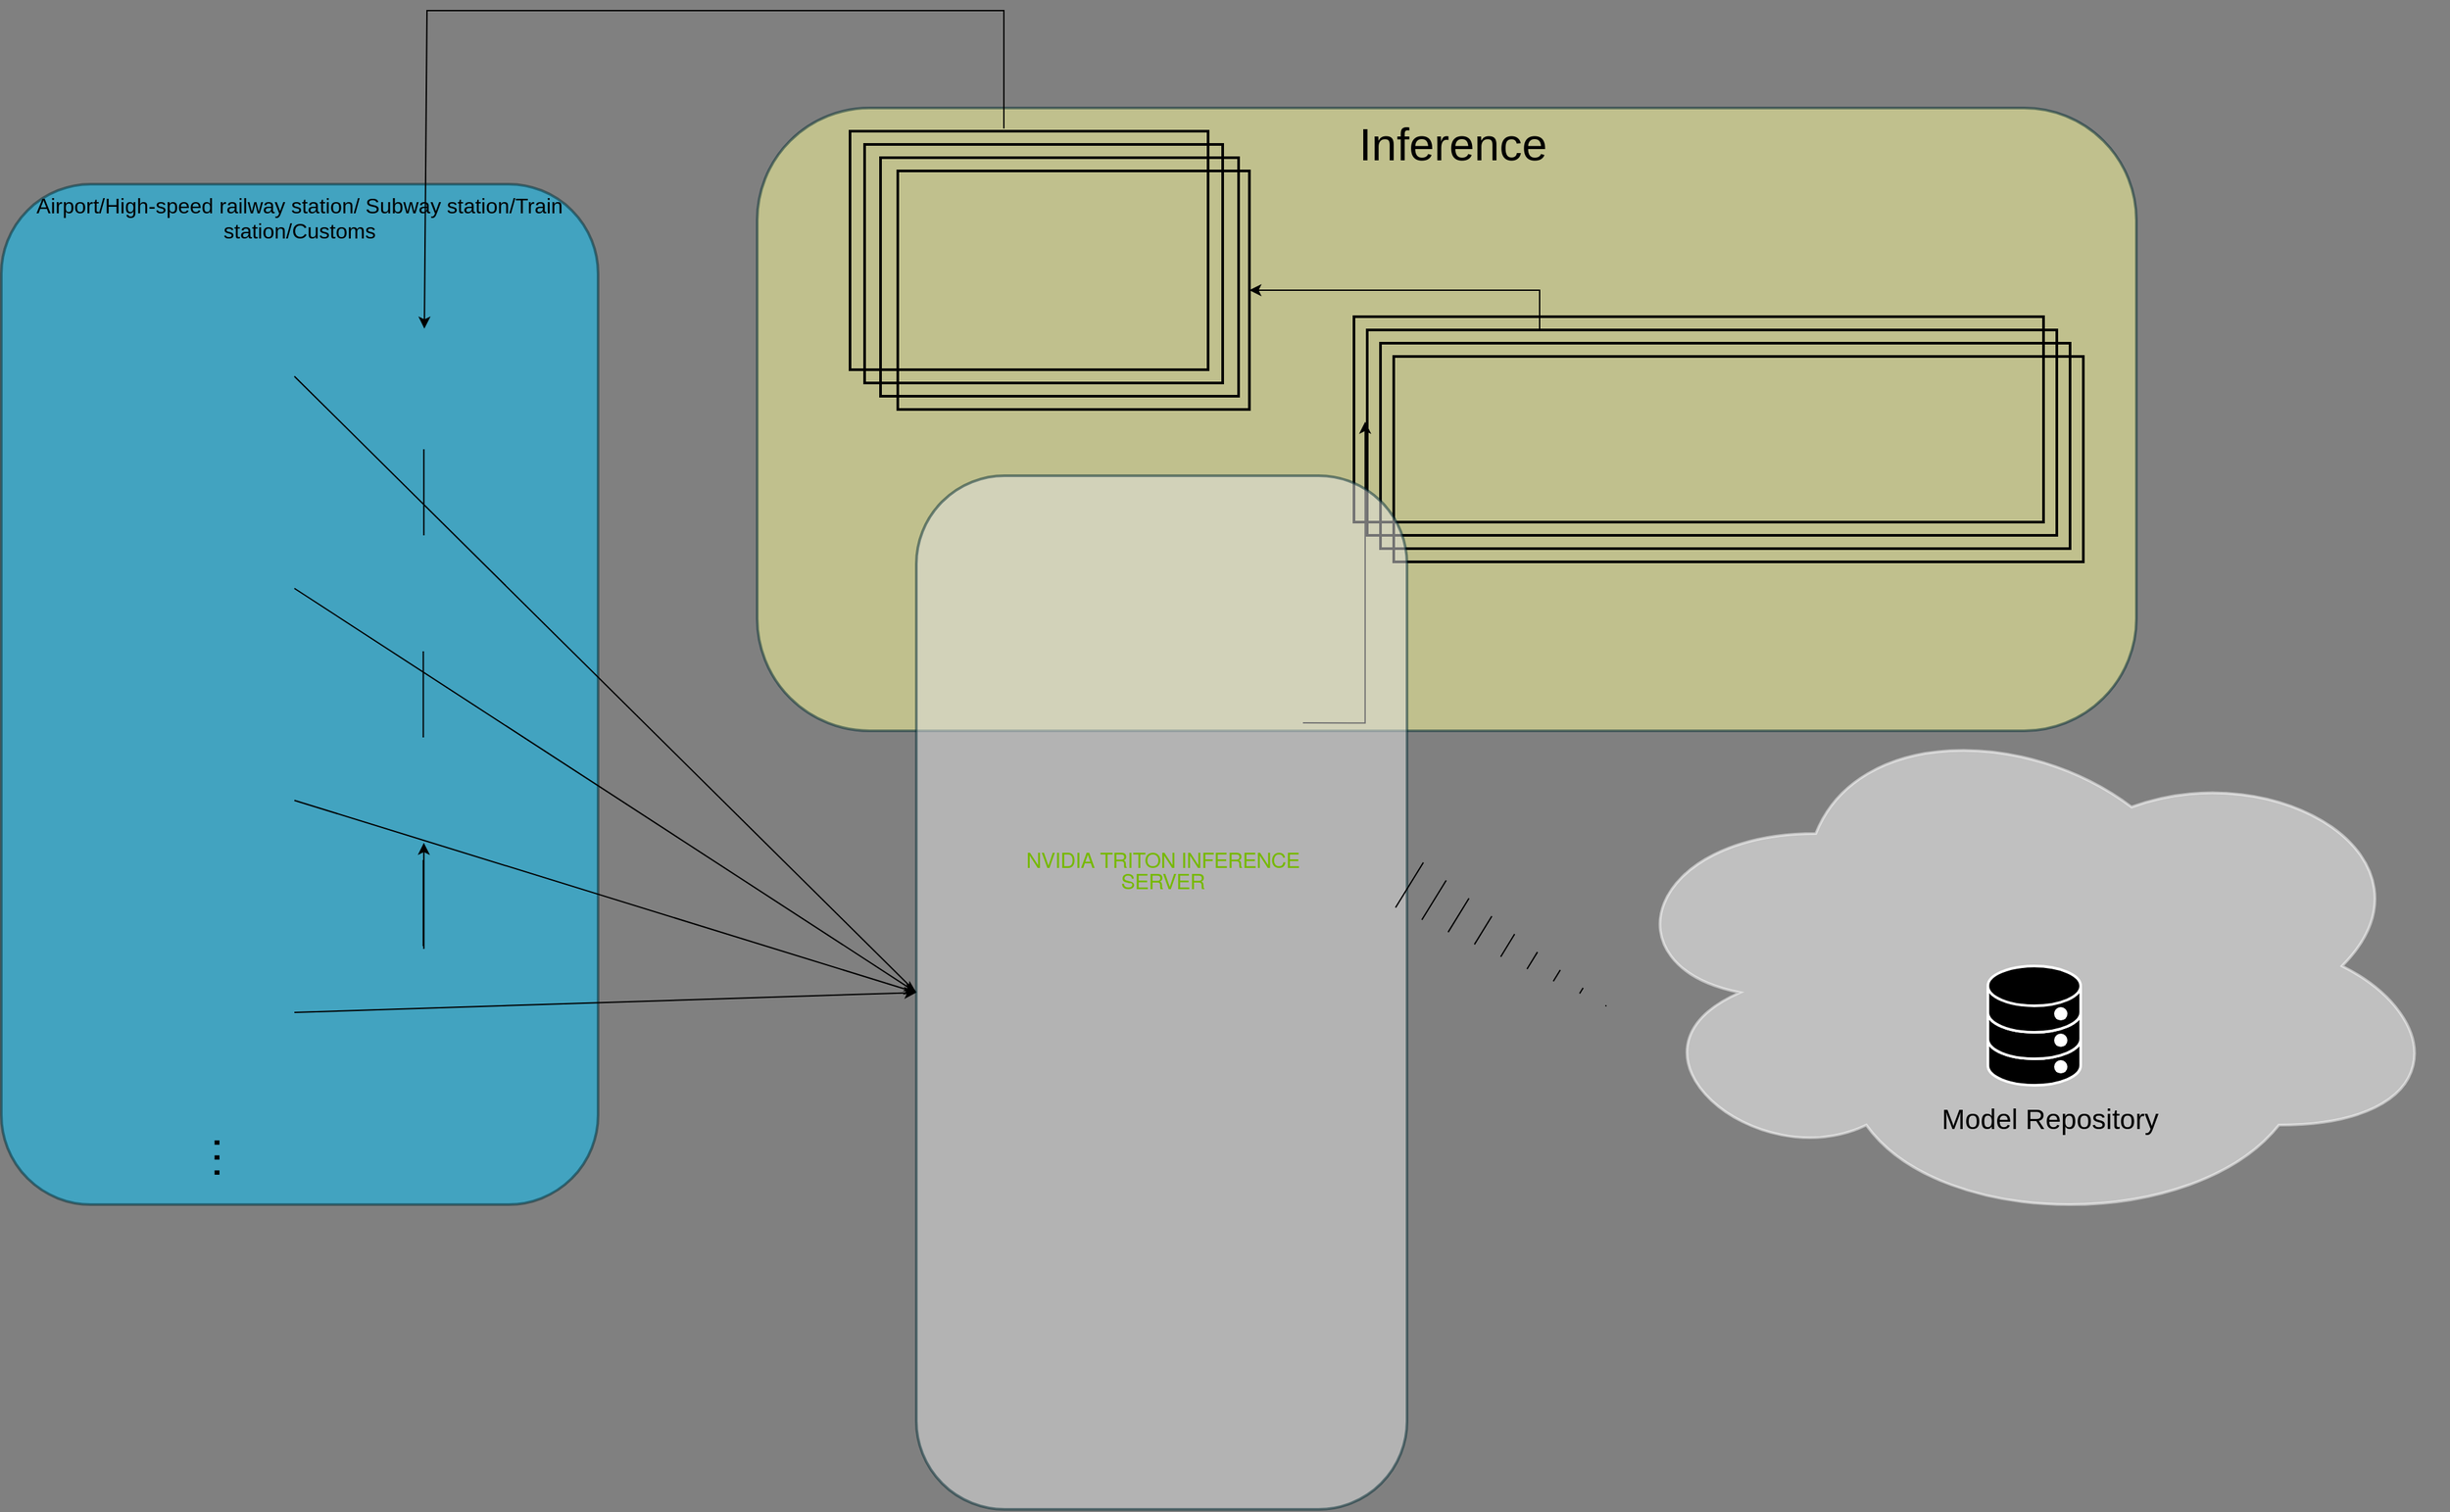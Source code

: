 <mxfile version="17.4.0" type="github">
  <diagram id="1DsjOCc9WdNF4IgYtuMM" name="第 1 页">
    <mxGraphModel dx="2866" dy="486" grid="1" gridSize="10" guides="1" tooltips="1" connect="1" arrows="1" fold="1" page="1" pageScale="1" pageWidth="1920" pageHeight="1200" background="#808080" math="0" shadow="0">
      <root>
        <mxCell id="0" />
        <mxCell id="1" parent="0" />
        <mxCell id="InRAxy0Bm6hg3mGzkT5f-85" value="" style="ellipse;shape=cloud;whiteSpace=wrap;html=1;rounded=1;glass=0;labelBackgroundColor=none;labelBorderColor=none;sketch=0;fontSize=21;fontColor=#000000;strokeColor=#FFFFFF;strokeWidth=2;fillColor=default;opacity=50;" vertex="1" parent="1">
          <mxGeometry x="1139.5" y="560" width="635" height="400" as="geometry" />
        </mxCell>
        <mxCell id="InRAxy0Bm6hg3mGzkT5f-30" value="&lt;span style=&quot;white-space: pre&quot;&gt;	&lt;/span&gt;Inference" style="whiteSpace=wrap;html=1;rounded=1;glass=0;labelBackgroundColor=none;fontSize=34;strokeColor=#012B33;strokeWidth=2;fillColor=#FFFF99;opacity=50;arcSize=18;verticalAlign=top;horizontal=1;" vertex="1" parent="1">
          <mxGeometry x="500" y="112.5" width="1040" height="470" as="geometry" />
        </mxCell>
        <mxCell id="InRAxy0Bm6hg3mGzkT5f-34" value="" style="shape=image;verticalLabelPosition=bottom;labelBackgroundColor=default;verticalAlign=top;aspect=fixed;imageAspect=0;image=https://github.com/OPIXray-author/OPIXray/raw/master/images/framework-o.png;imageBackground=none;sketch=0;container=0;labelBorderColor=none;imageBorder=default;strokeWidth=2;" vertex="1" parent="1">
          <mxGeometry x="980" y="300" width="520" height="155" as="geometry" />
        </mxCell>
        <mxCell id="InRAxy0Bm6hg3mGzkT5f-20" value="Airport/High-speed railway station/ Subway station/Train station/Customs" style="whiteSpace=wrap;html=1;labelBackgroundColor=none;fontSize=16;opacity=50;rounded=1;fillColor=#05C5FF;strokeColor=#012B33;glass=0;strokeWidth=2;align=center;verticalAlign=top;" vertex="1" parent="1">
          <mxGeometry x="-70" y="170" width="450" height="770" as="geometry" />
        </mxCell>
        <mxCell id="InRAxy0Bm6hg3mGzkT5f-1" value="" style="shape=image;verticalLabelPosition=bottom;labelBackgroundColor=default;verticalAlign=top;aspect=fixed;imageAspect=0;image=https://png.pngtree.com/png-vector/20220118/ourlarge/pngtree-cartoon-hand-drawn-2-5d-security-check-machine-vector-design-elements-png-image_4201584.png;" vertex="1" parent="1">
          <mxGeometry x="1" y="240" width="150" height="150" as="geometry" />
        </mxCell>
        <mxCell id="InRAxy0Bm6hg3mGzkT5f-4" value="" style="shape=image;verticalLabelPosition=bottom;labelBackgroundColor=default;verticalAlign=top;aspect=fixed;imageAspect=0;image=https://github.com/OPIXray-author/OPIXray/raw/master/images/samples.png;imageBorder=default;strokeWidth=2;" vertex="1" parent="1">
          <mxGeometry x="606" y="160" width="265.15" height="180" as="geometry" />
        </mxCell>
        <mxCell id="InRAxy0Bm6hg3mGzkT5f-8" style="edgeStyle=orthogonalEdgeStyle;rounded=0;orthogonalLoop=1;jettySize=auto;html=1;exitX=0.25;exitY=0;exitDx=0;exitDy=0;entryX=1;entryY=0.5;entryDx=0;entryDy=0;" edge="1" parent="1" source="InRAxy0Bm6hg3mGzkT5f-5" target="InRAxy0Bm6hg3mGzkT5f-4">
          <mxGeometry relative="1" as="geometry">
            <mxPoint x="1080" y="190" as="targetPoint" />
          </mxGeometry>
        </mxCell>
        <mxCell id="InRAxy0Bm6hg3mGzkT5f-32" value="" style="shape=image;verticalLabelPosition=bottom;labelBackgroundColor=default;verticalAlign=top;aspect=fixed;imageAspect=0;image=https://github.com/OPIXray-author/OPIXray/raw/master/images/framework-o.png;imageBackground=none;sketch=0;container=0;labelBorderColor=none;imageBorder=default;strokeWidth=2;" vertex="1" parent="1">
          <mxGeometry x="970" y="290" width="520" height="155" as="geometry" />
        </mxCell>
        <mxCell id="InRAxy0Bm6hg3mGzkT5f-5" value="" style="shape=image;verticalLabelPosition=bottom;labelBackgroundColor=default;verticalAlign=top;aspect=fixed;imageAspect=0;image=https://github.com/OPIXray-author/OPIXray/raw/master/images/framework-o.png;imageBorder=default;strokeWidth=2;" vertex="1" parent="1">
          <mxGeometry x="960" y="280" width="520" height="155" as="geometry" />
        </mxCell>
        <mxCell id="InRAxy0Bm6hg3mGzkT5f-29" style="edgeStyle=orthogonalEdgeStyle;rounded=0;orthogonalLoop=1;jettySize=auto;html=1;fontSize=34;fontColor=#49BA07;exitX=1;exitY=0.25;exitDx=0;exitDy=0;entryX=-0.003;entryY=0.447;entryDx=0;entryDy=0;entryPerimeter=0;" edge="1" parent="1" source="InRAxy0Bm6hg3mGzkT5f-10" target="InRAxy0Bm6hg3mGzkT5f-5">
          <mxGeometry relative="1" as="geometry">
            <mxPoint x="770" y="320" as="targetPoint" />
          </mxGeometry>
        </mxCell>
        <mxCell id="InRAxy0Bm6hg3mGzkT5f-18" value="" style="shape=image;verticalLabelPosition=bottom;labelBackgroundColor=default;verticalAlign=top;aspect=fixed;imageAspect=0;image=https://png.pngtree.com/png-vector/20220118/ourlarge/pngtree-cartoon-hand-drawn-2-5d-security-check-machine-vector-design-elements-png-image_4201584.png;" vertex="1" parent="1">
          <mxGeometry x="1" y="400" width="150" height="150" as="geometry" />
        </mxCell>
        <UserObject label="" link="https://media-cdn.seeedstudio.com/media/catalog/product/cache/9d0ce51a71ce6a79dfa2a98d65a0f0bd/0/3/03_16_2.png" id="InRAxy0Bm6hg3mGzkT5f-19">
          <mxCell style="endArrow=classic;html=1;rounded=0;exitX=1;exitY=0.5;exitDx=0;exitDy=0;entryX=0;entryY=0.5;entryDx=0;entryDy=0;" edge="1" parent="1" source="InRAxy0Bm6hg3mGzkT5f-18" target="InRAxy0Bm6hg3mGzkT5f-27">
            <mxGeometry x="1" y="161" width="50" height="50" relative="1" as="geometry">
              <mxPoint x="280" y="480" as="sourcePoint" />
              <mxPoint x="370" y="530" as="targetPoint" />
              <mxPoint x="32" y="39" as="offset" />
            </mxGeometry>
          </mxCell>
        </UserObject>
        <mxCell id="InRAxy0Bm6hg3mGzkT5f-21" value="" style="shape=image;verticalLabelPosition=bottom;labelBackgroundColor=default;verticalAlign=top;aspect=fixed;imageAspect=0;image=https://png.pngtree.com/png-vector/20220118/ourlarge/pngtree-cartoon-hand-drawn-2-5d-security-check-machine-vector-design-elements-png-image_4201584.png;" vertex="1" parent="1">
          <mxGeometry x="1" y="560" width="150" height="150" as="geometry" />
        </mxCell>
        <UserObject label="" link="https://media-cdn.seeedstudio.com/media/catalog/product/cache/9d0ce51a71ce6a79dfa2a98d65a0f0bd/0/3/03_16_2.png" id="InRAxy0Bm6hg3mGzkT5f-22">
          <mxCell style="endArrow=classic;html=1;rounded=0;exitX=1;exitY=0.5;exitDx=0;exitDy=0;entryX=0;entryY=0.5;entryDx=0;entryDy=0;" edge="1" parent="1" source="InRAxy0Bm6hg3mGzkT5f-21" target="InRAxy0Bm6hg3mGzkT5f-27">
            <mxGeometry x="1" y="161" width="50" height="50" relative="1" as="geometry">
              <mxPoint x="280" y="640" as="sourcePoint" />
              <mxPoint x="480" y="793.5" as="targetPoint" />
              <mxPoint x="32" y="39" as="offset" />
            </mxGeometry>
          </mxCell>
        </UserObject>
        <mxCell id="InRAxy0Bm6hg3mGzkT5f-23" value="···" style="text;html=1;resizable=0;autosize=1;align=center;verticalAlign=middle;points=[];fillColor=none;strokeColor=none;rounded=0;glass=0;labelBackgroundColor=none;fontSize=34;opacity=50;horizontal=0;" vertex="1" parent="1">
          <mxGeometry x="60" y="890" width="60" height="30" as="geometry" />
        </mxCell>
        <mxCell id="InRAxy0Bm6hg3mGzkT5f-24" value="" style="shape=image;verticalLabelPosition=bottom;labelBackgroundColor=default;verticalAlign=top;aspect=fixed;imageAspect=0;image=https://png.pngtree.com/png-vector/20220118/ourlarge/pngtree-cartoon-hand-drawn-2-5d-security-check-machine-vector-design-elements-png-image_4201584.png;" vertex="1" parent="1">
          <mxGeometry x="1" y="720" width="150" height="150" as="geometry" />
        </mxCell>
        <UserObject label="" link="https://media-cdn.seeedstudio.com/media/catalog/product/cache/9d0ce51a71ce6a79dfa2a98d65a0f0bd/0/3/03_16_2.png" id="InRAxy0Bm6hg3mGzkT5f-25">
          <mxCell style="endArrow=classic;html=1;rounded=0;exitX=1;exitY=0.5;exitDx=0;exitDy=0;entryX=0;entryY=0.5;entryDx=0;entryDy=0;" edge="1" parent="1" source="InRAxy0Bm6hg3mGzkT5f-24" target="InRAxy0Bm6hg3mGzkT5f-27">
            <mxGeometry x="1" y="161" width="50" height="50" relative="1" as="geometry">
              <mxPoint x="290" y="696.5" as="sourcePoint" />
              <mxPoint x="490" y="850" as="targetPoint" />
              <mxPoint x="32" y="39" as="offset" />
            </mxGeometry>
          </mxCell>
        </UserObject>
        <mxCell id="InRAxy0Bm6hg3mGzkT5f-28" value="" style="endArrow=none;html=1;rounded=0;exitX=1;exitY=0.5;exitDx=0;exitDy=0;entryX=0;entryY=0.5;entryDx=0;entryDy=0;" edge="1" parent="1" source="InRAxy0Bm6hg3mGzkT5f-1" target="InRAxy0Bm6hg3mGzkT5f-27">
          <mxGeometry x="1" y="161" width="50" height="50" relative="1" as="geometry">
            <mxPoint x="170" y="315" as="sourcePoint" />
            <mxPoint x="560" y="550" as="targetPoint" />
            <mxPoint x="32" y="39" as="offset" />
          </mxGeometry>
        </mxCell>
        <mxCell id="InRAxy0Bm6hg3mGzkT5f-7" value="" style="shape=image;verticalLabelPosition=bottom;labelBackgroundColor=default;verticalAlign=top;aspect=fixed;imageAspect=0;image=https://www.jjscan.com/wp-content/uploads/2021/07/Ai-detect.jpg;" vertex="1" parent="1">
          <mxGeometry x="184" y="280" width="135.26" height="90" as="geometry" />
        </mxCell>
        <UserObject label="" link="https://github.com/OPIXray-author/OPIXray" id="InRAxy0Bm6hg3mGzkT5f-31">
          <mxCell style="shape=image;verticalLabelPosition=bottom;labelBackgroundColor=default;verticalAlign=top;aspect=fixed;imageAspect=0;image=https://github.com/OPIXray-author/OPIXray/raw/master/images/framework-o.png;imageBackground=none;sketch=0;container=0;labelBorderColor=none;imageBorder=default;strokeWidth=2;" vertex="1" parent="1">
            <mxGeometry x="950" y="270" width="520" height="155" as="geometry" />
          </mxCell>
        </UserObject>
        <mxCell id="InRAxy0Bm6hg3mGzkT5f-33" value="" style="shape=image;verticalLabelPosition=bottom;labelBackgroundColor=default;verticalAlign=top;aspect=fixed;imageAspect=0;image=https://github.com/OPIXray-author/OPIXray/raw/master/images/samples.png;imageBorder=default;strokeWidth=2;" vertex="1" parent="1">
          <mxGeometry x="593" y="150" width="270" height="180" as="geometry" />
        </mxCell>
        <mxCell id="InRAxy0Bm6hg3mGzkT5f-35" value="" style="shape=image;verticalLabelPosition=bottom;labelBackgroundColor=default;verticalAlign=top;aspect=fixed;imageAspect=0;image=https://github.com/OPIXray-author/OPIXray/raw/master/images/samples.png;imageBorder=default;strokeWidth=2;" vertex="1" parent="1">
          <mxGeometry x="581" y="140" width="270" height="180" as="geometry" />
        </mxCell>
        <mxCell id="InRAxy0Bm6hg3mGzkT5f-36" value="" style="shape=image;verticalLabelPosition=bottom;labelBackgroundColor=default;verticalAlign=top;aspect=fixed;imageAspect=0;image=https://github.com/OPIXray-author/OPIXray/raw/master/images/samples.png;imageBorder=default;strokeWidth=2;" vertex="1" parent="1">
          <mxGeometry x="570" y="130.0" width="270" height="180" as="geometry" />
        </mxCell>
        <mxCell id="InRAxy0Bm6hg3mGzkT5f-58" value="" style="edgeStyle=none;rounded=0;orthogonalLoop=1;jettySize=auto;html=1;fontSize=34;fontColor=#49BA07;" edge="1" parent="1" source="InRAxy0Bm6hg3mGzkT5f-43" target="InRAxy0Bm6hg3mGzkT5f-57">
          <mxGeometry relative="1" as="geometry" />
        </mxCell>
        <mxCell id="InRAxy0Bm6hg3mGzkT5f-43" value="" style="shape=image;verticalLabelPosition=bottom;labelBackgroundColor=default;verticalAlign=top;aspect=fixed;imageAspect=0;image=https://www.jjscan.com/wp-content/uploads/2021/07/Ai-detect.jpg;" vertex="1" parent="1">
          <mxGeometry x="181" y="747.06" width="135.26" height="90" as="geometry" />
        </mxCell>
        <mxCell id="InRAxy0Bm6hg3mGzkT5f-46" value="" style="group" vertex="1" connectable="0" parent="1">
          <mxGeometry x="620" y="390" width="370" height="780" as="geometry" />
        </mxCell>
        <mxCell id="InRAxy0Bm6hg3mGzkT5f-27" value="" style="whiteSpace=wrap;html=1;rounded=1;glass=0;labelBackgroundColor=none;fontSize=34;strokeColor=#012B33;strokeWidth=2;fillColor=#E6E6E6;opacity=50;arcSize=18;" vertex="1" parent="InRAxy0Bm6hg3mGzkT5f-46">
          <mxGeometry width="370.0" height="780" as="geometry" />
        </mxCell>
        <mxCell id="InRAxy0Bm6hg3mGzkT5f-13" value="" style="shape=image;verticalLabelPosition=bottom;labelBackgroundColor=default;verticalAlign=top;aspect=fixed;imageAspect=0;image=https://media-cdn.seeedstudio.com/media/catalog/product/cache/9d0ce51a71ce6a79dfa2a98d65a0f0bd/0/3/03_16_2.png;" vertex="1" parent="InRAxy0Bm6hg3mGzkT5f-46">
          <mxGeometry x="67.833" y="381.276" width="219.776" height="164.832" as="geometry" />
        </mxCell>
        <mxCell id="InRAxy0Bm6hg3mGzkT5f-72" value="" style="group" vertex="1" connectable="0" parent="InRAxy0Bm6hg3mGzkT5f-46">
          <mxGeometry x="54.958" y="156.545" width="262.083" height="160.072" as="geometry" />
        </mxCell>
        <mxCell id="InRAxy0Bm6hg3mGzkT5f-10" value="" style="shape=image;verticalLabelPosition=bottom;labelBackgroundColor=default;verticalAlign=top;aspect=fixed;imageAspect=0;image=https://developer.nvidia.com/sites/default/files/nvidia-triton-inference-server-simplify-ai-development.jpg;" vertex="1" parent="InRAxy0Bm6hg3mGzkT5f-72">
          <mxGeometry x="23.515" width="213.048" height="120.047" as="geometry" />
        </mxCell>
        <mxCell id="InRAxy0Bm6hg3mGzkT5f-11" value="&lt;h1 class=&quot;hdng--l&quot; style=&quot;box-sizing: border-box; margin: 16px 0px; font-weight: 300; line-height: 1em; font-size: 16px; padding: 0px; border: 0px; font-style: normal; font-stretch: inherit; font-family: dinwebpro, &amp;quot;helvetica neue&amp;quot;, helvetica, roboto, &amp;quot;droid sans&amp;quot;, sans-serif; vertical-align: baseline; text-transform: uppercase; letter-spacing: -0.02em; color: rgb(118, 185, 0); text-indent: 0px; word-spacing: 0px;&quot;&gt;NVIDIA TRITON INFERENCE SERVER&lt;/h1&gt;" style="text;whiteSpace=wrap;html=1;align=center;opacity=0;fontSize=16;verticalAlign=middle;" vertex="1" parent="InRAxy0Bm6hg3mGzkT5f-72">
          <mxGeometry y="120.048" width="262.083" height="40.024" as="geometry" />
        </mxCell>
        <mxCell id="InRAxy0Bm6hg3mGzkT5f-48" value="" style="endArrow=classic;html=1;rounded=0;fontSize=34;fontColor=#49BA07;exitX=0.5;exitY=0;exitDx=0;exitDy=0;" edge="1" parent="1">
          <mxGeometry width="50" height="50" relative="1" as="geometry">
            <mxPoint x="686" y="128" as="sourcePoint" />
            <mxPoint x="249" y="279" as="targetPoint" />
            <Array as="points">
              <mxPoint x="686" y="39" />
              <mxPoint x="251" y="39" />
            </Array>
          </mxGeometry>
        </mxCell>
        <mxCell id="InRAxy0Bm6hg3mGzkT5f-51" value="" style="endArrow=none;html=1;rounded=0;fontSize=34;fontColor=#49BA07;exitX=0.5;exitY=0;exitDx=0;exitDy=0;entryX=0.5;entryY=1;entryDx=0;entryDy=0;" edge="1" parent="1">
          <mxGeometry width="50" height="50" relative="1" as="geometry">
            <mxPoint x="248.63" y="435" as="sourcePoint" />
            <mxPoint x="248.63" y="370" as="targetPoint" />
          </mxGeometry>
        </mxCell>
        <mxCell id="InRAxy0Bm6hg3mGzkT5f-54" value="" style="endArrow=none;html=1;rounded=0;fontSize=34;fontColor=#49BA07;exitX=0.5;exitY=0;exitDx=0;exitDy=0;entryX=0.5;entryY=1;entryDx=0;entryDy=0;" edge="1" parent="1">
          <mxGeometry width="50" height="50" relative="1" as="geometry">
            <mxPoint x="248.21" y="587.5" as="sourcePoint" />
            <mxPoint x="248.21" y="522.5" as="targetPoint" />
          </mxGeometry>
        </mxCell>
        <mxCell id="InRAxy0Bm6hg3mGzkT5f-55" value="" style="endArrow=none;html=1;rounded=0;fontSize=34;fontColor=#49BA07;exitX=0.5;exitY=0;exitDx=0;exitDy=0;entryX=0.5;entryY=1;entryDx=0;entryDy=0;" edge="1" parent="1">
          <mxGeometry width="50" height="50" relative="1" as="geometry">
            <mxPoint x="248.21" y="745" as="sourcePoint" />
            <mxPoint x="248.21" y="680" as="targetPoint" />
          </mxGeometry>
        </mxCell>
        <mxCell id="InRAxy0Bm6hg3mGzkT5f-38" value="" style="shape=image;verticalLabelPosition=bottom;labelBackgroundColor=default;verticalAlign=top;aspect=fixed;imageAspect=0;image=https://www.jjscan.com/wp-content/uploads/2021/07/Ai-detect.jpg;" vertex="1" parent="1">
          <mxGeometry x="184" y="435" width="135.26" height="90" as="geometry" />
        </mxCell>
        <mxCell id="InRAxy0Bm6hg3mGzkT5f-57" value="" style="shape=image;verticalLabelPosition=bottom;labelBackgroundColor=default;verticalAlign=top;aspect=fixed;imageAspect=0;image=https://www.jjscan.com/wp-content/uploads/2021/07/Ai-detect.jpg;" vertex="1" parent="1">
          <mxGeometry x="181" y="577.06" width="135.26" height="90" as="geometry" />
        </mxCell>
        <mxCell id="InRAxy0Bm6hg3mGzkT5f-71" value="" style="group" vertex="1" connectable="0" parent="1">
          <mxGeometry x="1428" y="760" width="70" height="90" as="geometry" />
        </mxCell>
        <mxCell id="InRAxy0Bm6hg3mGzkT5f-64" value="" style="group" vertex="1" connectable="0" parent="InRAxy0Bm6hg3mGzkT5f-71">
          <mxGeometry y="40" width="70" height="50" as="geometry" />
        </mxCell>
        <mxCell id="InRAxy0Bm6hg3mGzkT5f-62" value="" style="shape=cylinder3;whiteSpace=wrap;html=1;boundedLbl=1;backgroundOutline=1;size=15;rounded=1;glass=0;labelBackgroundColor=none;labelBorderColor=none;sketch=0;fontSize=34;fontColor=#49BA07;strokeColor=#FFFFFF;strokeWidth=2;fillColor=#000000;" vertex="1" parent="InRAxy0Bm6hg3mGzkT5f-64">
          <mxGeometry width="70" height="50" as="geometry" />
        </mxCell>
        <mxCell id="InRAxy0Bm6hg3mGzkT5f-63" value="" style="ellipse;whiteSpace=wrap;html=1;aspect=fixed;rounded=1;glass=0;labelBackgroundColor=none;labelBorderColor=none;sketch=0;fontSize=34;fontColor=#49BA07;strokeColor=none;strokeWidth=2;fillColor=#FFFFFF;" vertex="1" parent="InRAxy0Bm6hg3mGzkT5f-64">
          <mxGeometry x="50" y="31.06" width="10" height="10" as="geometry" />
        </mxCell>
        <mxCell id="InRAxy0Bm6hg3mGzkT5f-65" value="" style="group" vertex="1" connectable="0" parent="InRAxy0Bm6hg3mGzkT5f-71">
          <mxGeometry y="20" width="70" height="50" as="geometry" />
        </mxCell>
        <mxCell id="InRAxy0Bm6hg3mGzkT5f-66" value="" style="shape=cylinder3;whiteSpace=wrap;html=1;boundedLbl=1;backgroundOutline=1;size=15;rounded=1;glass=0;labelBackgroundColor=none;labelBorderColor=none;sketch=0;fontSize=34;fontColor=#49BA07;strokeColor=#FFFFFF;strokeWidth=2;fillColor=#000000;" vertex="1" parent="InRAxy0Bm6hg3mGzkT5f-65">
          <mxGeometry width="70" height="50" as="geometry" />
        </mxCell>
        <mxCell id="InRAxy0Bm6hg3mGzkT5f-67" value="" style="ellipse;whiteSpace=wrap;html=1;aspect=fixed;rounded=1;glass=0;labelBackgroundColor=none;labelBorderColor=none;sketch=0;fontSize=34;fontColor=#49BA07;strokeColor=none;strokeWidth=2;fillColor=#FFFFFF;" vertex="1" parent="InRAxy0Bm6hg3mGzkT5f-65">
          <mxGeometry x="50" y="31.06" width="10" height="10" as="geometry" />
        </mxCell>
        <mxCell id="InRAxy0Bm6hg3mGzkT5f-68" value="" style="group" vertex="1" connectable="0" parent="InRAxy0Bm6hg3mGzkT5f-71">
          <mxGeometry width="70" height="50" as="geometry" />
        </mxCell>
        <mxCell id="InRAxy0Bm6hg3mGzkT5f-69" value="" style="shape=cylinder3;whiteSpace=wrap;html=1;boundedLbl=1;backgroundOutline=1;size=15;rounded=1;glass=0;labelBackgroundColor=none;labelBorderColor=none;sketch=0;fontSize=34;fontColor=#49BA07;strokeColor=#FFFFFF;strokeWidth=2;fillColor=#000000;" vertex="1" parent="InRAxy0Bm6hg3mGzkT5f-68">
          <mxGeometry width="70" height="50" as="geometry" />
        </mxCell>
        <mxCell id="InRAxy0Bm6hg3mGzkT5f-70" value="" style="ellipse;whiteSpace=wrap;html=1;aspect=fixed;rounded=1;glass=0;labelBackgroundColor=none;labelBorderColor=none;sketch=0;fontSize=34;fontColor=#49BA07;strokeColor=none;strokeWidth=2;fillColor=#FFFFFF;" vertex="1" parent="InRAxy0Bm6hg3mGzkT5f-68">
          <mxGeometry x="50" y="31.06" width="10" height="10" as="geometry" />
        </mxCell>
        <mxCell id="InRAxy0Bm6hg3mGzkT5f-77" value="&lt;font color=&quot;#000000&quot; style=&quot;font-size: 21px ; line-height: 0.5&quot;&gt;Model Repository&lt;/font&gt;" style="shape=parallelogram;perimeter=parallelogramPerimeter;whiteSpace=wrap;html=1;fixedSize=1;rounded=0;glass=0;labelBackgroundColor=none;labelBorderColor=none;sketch=0;fontSize=34;fontColor=#49BA07;strokeColor=none;strokeWidth=2;fillColor=none;" vertex="1" parent="1">
          <mxGeometry x="1370" y="850" width="210" height="42.94" as="geometry" />
        </mxCell>
        <mxCell id="InRAxy0Bm6hg3mGzkT5f-79" value="" style="shape=image;verticalLabelPosition=bottom;labelBackgroundColor=default;verticalAlign=top;aspect=fixed;imageAspect=0;image=https://upload.wikimedia.org/wikipedia/commons/thumb/9/93/Amazon_Web_Services_Logo.svg/250px-Amazon_Web_Services_Logo.svg.png;" vertex="1" parent="1">
          <mxGeometry x="1268" y="674.52" width="63.33" height="38" as="geometry" />
        </mxCell>
        <mxCell id="InRAxy0Bm6hg3mGzkT5f-80" value="" style="shape=mxgraph.arrows2.wedgeArrowDashed;html=1;bendable=0;rounded=0;fontSize=21;fontColor=#000000;exitX=1.005;exitY=0.396;exitDx=0;exitDy=0;exitPerimeter=0;" edge="1" parent="1" source="InRAxy0Bm6hg3mGzkT5f-27">
          <mxGeometry width="100" height="100" relative="1" as="geometry">
            <mxPoint x="1000" y="690" as="sourcePoint" />
            <mxPoint x="1140" y="790" as="targetPoint" />
            <Array as="points">
              <mxPoint x="1070" y="730" />
            </Array>
          </mxGeometry>
        </mxCell>
        <mxCell id="InRAxy0Bm6hg3mGzkT5f-82" value="" style="shape=image;verticalLabelPosition=bottom;labelBackgroundColor=default;verticalAlign=top;aspect=fixed;imageAspect=0;image=https://upload.wikimedia.org/wikipedia/commons/thumb/a/a8/Microsoft_Azure_Logo.svg/165px-Microsoft_Azure_Logo.svg.png;" vertex="1" parent="1">
          <mxGeometry x="1350" y="667.06" width="130.62" height="38" as="geometry" />
        </mxCell>
        <mxCell id="InRAxy0Bm6hg3mGzkT5f-84" value="" style="shape=image;verticalLabelPosition=bottom;labelBackgroundColor=default;verticalAlign=top;aspect=fixed;imageAspect=0;image=https://www.gstatic.com/devrel-devsite/prod/v8e85f2d232f57b3748940572c2507445fffb413f9b17c36b012cc05efc1a12ea/cloud/images/cloud-logo.svg;" vertex="1" parent="1">
          <mxGeometry x="1500" y="675.52" width="187.73" height="32.54" as="geometry" />
        </mxCell>
      </root>
    </mxGraphModel>
  </diagram>
</mxfile>
